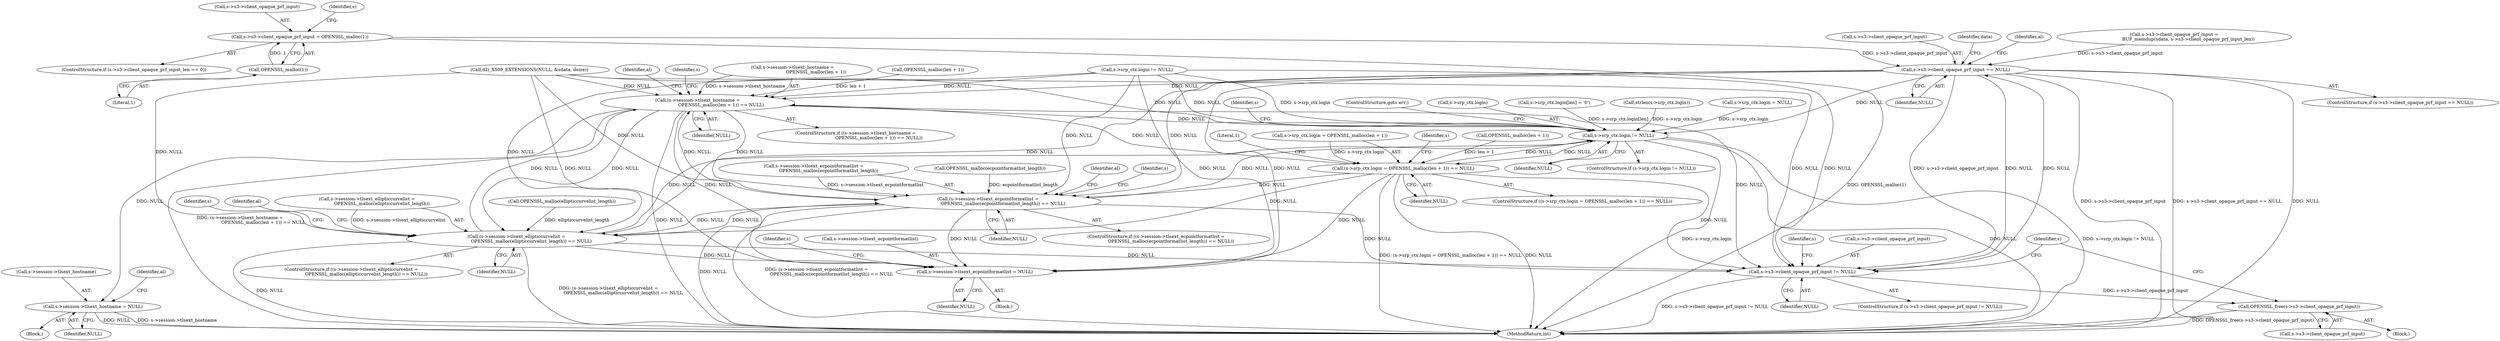 digraph "0_openssl_2c0d295e26306e15a92eb23a84a1802005c1c137@API" {
"1000859" [label="(Call,s->s3->client_opaque_prf_input = OPENSSL_malloc(1))"];
"1000865" [label="(Call,OPENSSL_malloc(1))"];
"1000882" [label="(Call,s->s3->client_opaque_prf_input == NULL)"];
"1000342" [label="(Call,(s->session->tlsext_hostname =\n                                 OPENSSL_malloc(len + 1)) == NULL)"];
"1000394" [label="(Call,s->session->tlsext_hostname = NULL)"];
"1000477" [label="(Call,s->srp_ctx.login != NULL)"];
"1000486" [label="(Call,(s->srp_ctx.login = OPENSSL_malloc(len + 1)) == NULL)"];
"1000573" [label="(Call,s->session->tlsext_ecpointformatlist = NULL)"];
"1000588" [label="(Call,(s->session->tlsext_ecpointformatlist =\n                     OPENSSL_malloc(ecpointformatlist_length)) == NULL)"];
"1000716" [label="(Call,(s->session->tlsext_ellipticcurvelist =\n                     OPENSSL_malloc(ellipticcurvelist_length)) == NULL)"];
"1000837" [label="(Call,s->s3->client_opaque_prf_input != NULL)"];
"1000845" [label="(Call,OPENSSL_free(s->s3->client_opaque_prf_input))"];
"1000483" [label="(Identifier,NULL)"];
"1000883" [label="(Call,s->s3->client_opaque_prf_input)"];
"1001223" [label="(Identifier,data)"];
"1000484" [label="(ControlStructure,goto err;)"];
"1000500" [label="(Literal,1)"];
"1000848" [label="(Identifier,s)"];
"1000882" [label="(Call,s->s3->client_opaque_prf_input == NULL)"];
"1000566" [label="(Block,)"];
"1000855" [label="(Identifier,s)"];
"1000844" [label="(Block,)"];
"1000583" [label="(Identifier,s)"];
"1000353" [label="(Identifier,NULL)"];
"1000588" [label="(Call,(s->session->tlsext_ecpointformatlist =\n                     OPENSSL_malloc(ecpointformatlist_length)) == NULL)"];
"1000860" [label="(Call,s->s3->client_opaque_prf_input)"];
"1000736" [label="(Identifier,s)"];
"1000504" [label="(Identifier,s)"];
"1000387" [label="(Block,)"];
"1000843" [label="(Identifier,NULL)"];
"1000173" [label="(Call,s->srp_ctx.login != NULL)"];
"1000400" [label="(Identifier,NULL)"];
"1000845" [label="(Call,OPENSSL_free(s->s3->client_opaque_prf_input))"];
"1000395" [label="(Call,s->session->tlsext_hostname)"];
"1000729" [label="(Identifier,al)"];
"1000865" [label="(Call,OPENSSL_malloc(1))"];
"1000497" [label="(Identifier,NULL)"];
"1000579" [label="(Identifier,NULL)"];
"1000881" [label="(ControlStructure,if (s->s3->client_opaque_prf_input == NULL))"];
"1000888" [label="(Identifier,NULL)"];
"1001268" [label="(MethodReturn,int)"];
"1000478" [label="(Call,s->srp_ctx.login)"];
"1000838" [label="(Call,s->s3->client_opaque_prf_input)"];
"1000837" [label="(Call,s->s3->client_opaque_prf_input != NULL)"];
"1000512" [label="(Call,s->srp_ctx.login[len] = '\0')"];
"1000349" [label="(Call,OPENSSL_malloc(len + 1))"];
"1000493" [label="(Call,OPENSSL_malloc(len + 1))"];
"1000357" [label="(Identifier,al)"];
"1000715" [label="(ControlStructure,if ((s->session->tlsext_ellipticcurvelist =\n                     OPENSSL_malloc(ellipticcurvelist_length)) == NULL))"];
"1000597" [label="(Identifier,NULL)"];
"1000601" [label="(Identifier,al)"];
"1000608" [label="(Identifier,s)"];
"1000394" [label="(Call,s->session->tlsext_hostname = NULL)"];
"1000485" [label="(ControlStructure,if ((s->srp_ctx.login = OPENSSL_malloc(len + 1)) == NULL))"];
"1000846" [label="(Call,s->s3->client_opaque_prf_input)"];
"1000573" [label="(Call,s->session->tlsext_ecpointformatlist = NULL)"];
"1000342" [label="(Call,(s->session->tlsext_hostname =\n                                 OPENSSL_malloc(len + 1)) == NULL)"];
"1000486" [label="(Call,(s->srp_ctx.login = OPENSSL_malloc(len + 1)) == NULL)"];
"1000523" [label="(Call,strlen(s->srp_ctx.login))"];
"1000364" [label="(Identifier,s)"];
"1000716" [label="(Call,(s->session->tlsext_ellipticcurvelist =\n                     OPENSSL_malloc(ellipticcurvelist_length)) == NULL)"];
"1000187" [label="(Call,s->srp_ctx.login = NULL)"];
"1000574" [label="(Call,s->session->tlsext_ecpointformatlist)"];
"1000589" [label="(Call,s->session->tlsext_ecpointformatlist =\n                     OPENSSL_malloc(ecpointformatlist_length))"];
"1000717" [label="(Call,s->session->tlsext_ellipticcurvelist =\n                     OPENSSL_malloc(ellipticcurvelist_length))"];
"1000341" [label="(ControlStructure,if ((s->session->tlsext_hostname =\n                                 OPENSSL_malloc(len + 1)) == NULL))"];
"1000725" [label="(Identifier,NULL)"];
"1000859" [label="(Call,s->s3->client_opaque_prf_input = OPENSSL_malloc(1))"];
"1000892" [label="(Identifier,al)"];
"1000851" [label="(ControlStructure,if (s->s3->client_opaque_prf_input_len == 0))"];
"1000403" [label="(Identifier,al)"];
"1000487" [label="(Call,s->srp_ctx.login = OPENSSL_malloc(len + 1))"];
"1000587" [label="(ControlStructure,if ((s->session->tlsext_ecpointformatlist =\n                     OPENSSL_malloc(ecpointformatlist_length)) == NULL))"];
"1000343" [label="(Call,s->session->tlsext_hostname =\n                                 OPENSSL_malloc(len + 1))"];
"1000866" [label="(Literal,1)"];
"1000476" [label="(ControlStructure,if (s->srp_ctx.login != NULL))"];
"1000490" [label="(Identifier,s)"];
"1000477" [label="(Call,s->srp_ctx.login != NULL)"];
"1000836" [label="(ControlStructure,if (s->s3->client_opaque_prf_input != NULL))"];
"1000723" [label="(Call,OPENSSL_malloc(ellipticcurvelist_length))"];
"1000885" [label="(Identifier,s)"];
"1001118" [label="(Call,d2i_X509_EXTENSIONS(NULL, &sdata, dsize))"];
"1000595" [label="(Call,OPENSSL_malloc(ecpointformatlist_length))"];
"1000868" [label="(Call,s->s3->client_opaque_prf_input =\n                    BUF_memdup(sdata, s->s3->client_opaque_prf_input_len))"];
"1000859" -> "1000851"  [label="AST: "];
"1000859" -> "1000865"  [label="CFG: "];
"1000860" -> "1000859"  [label="AST: "];
"1000865" -> "1000859"  [label="AST: "];
"1000885" -> "1000859"  [label="CFG: "];
"1000859" -> "1001268"  [label="DDG: OPENSSL_malloc(1)"];
"1000865" -> "1000859"  [label="DDG: 1"];
"1000859" -> "1000882"  [label="DDG: s->s3->client_opaque_prf_input"];
"1000865" -> "1000866"  [label="CFG: "];
"1000866" -> "1000865"  [label="AST: "];
"1000882" -> "1000881"  [label="AST: "];
"1000882" -> "1000888"  [label="CFG: "];
"1000883" -> "1000882"  [label="AST: "];
"1000888" -> "1000882"  [label="AST: "];
"1000892" -> "1000882"  [label="CFG: "];
"1001223" -> "1000882"  [label="CFG: "];
"1000882" -> "1001268"  [label="DDG: s->s3->client_opaque_prf_input"];
"1000882" -> "1001268"  [label="DDG: s->s3->client_opaque_prf_input == NULL"];
"1000882" -> "1001268"  [label="DDG: NULL"];
"1000882" -> "1000342"  [label="DDG: NULL"];
"1000882" -> "1000477"  [label="DDG: NULL"];
"1000882" -> "1000573"  [label="DDG: NULL"];
"1000882" -> "1000588"  [label="DDG: NULL"];
"1000882" -> "1000716"  [label="DDG: NULL"];
"1000882" -> "1000837"  [label="DDG: s->s3->client_opaque_prf_input"];
"1000882" -> "1000837"  [label="DDG: NULL"];
"1000868" -> "1000882"  [label="DDG: s->s3->client_opaque_prf_input"];
"1000837" -> "1000882"  [label="DDG: NULL"];
"1000342" -> "1000341"  [label="AST: "];
"1000342" -> "1000353"  [label="CFG: "];
"1000343" -> "1000342"  [label="AST: "];
"1000353" -> "1000342"  [label="AST: "];
"1000357" -> "1000342"  [label="CFG: "];
"1000364" -> "1000342"  [label="CFG: "];
"1000342" -> "1001268"  [label="DDG: NULL"];
"1000342" -> "1001268"  [label="DDG: (s->session->tlsext_hostname =\n                                 OPENSSL_malloc(len + 1)) == NULL"];
"1000343" -> "1000342"  [label="DDG: s->session->tlsext_hostname"];
"1000349" -> "1000342"  [label="DDG: len + 1"];
"1000588" -> "1000342"  [label="DDG: NULL"];
"1000486" -> "1000342"  [label="DDG: NULL"];
"1000716" -> "1000342"  [label="DDG: NULL"];
"1001118" -> "1000342"  [label="DDG: NULL"];
"1000173" -> "1000342"  [label="DDG: NULL"];
"1000342" -> "1000394"  [label="DDG: NULL"];
"1000342" -> "1000477"  [label="DDG: NULL"];
"1000342" -> "1000573"  [label="DDG: NULL"];
"1000342" -> "1000588"  [label="DDG: NULL"];
"1000342" -> "1000716"  [label="DDG: NULL"];
"1000342" -> "1000837"  [label="DDG: NULL"];
"1000394" -> "1000387"  [label="AST: "];
"1000394" -> "1000400"  [label="CFG: "];
"1000395" -> "1000394"  [label="AST: "];
"1000400" -> "1000394"  [label="AST: "];
"1000403" -> "1000394"  [label="CFG: "];
"1000394" -> "1001268"  [label="DDG: NULL"];
"1000394" -> "1001268"  [label="DDG: s->session->tlsext_hostname"];
"1000477" -> "1000476"  [label="AST: "];
"1000477" -> "1000483"  [label="CFG: "];
"1000478" -> "1000477"  [label="AST: "];
"1000483" -> "1000477"  [label="AST: "];
"1000484" -> "1000477"  [label="CFG: "];
"1000490" -> "1000477"  [label="CFG: "];
"1000477" -> "1001268"  [label="DDG: NULL"];
"1000477" -> "1001268"  [label="DDG: s->srp_ctx.login != NULL"];
"1000477" -> "1001268"  [label="DDG: s->srp_ctx.login"];
"1000187" -> "1000477"  [label="DDG: s->srp_ctx.login"];
"1000523" -> "1000477"  [label="DDG: s->srp_ctx.login"];
"1000512" -> "1000477"  [label="DDG: s->srp_ctx.login[len]"];
"1000173" -> "1000477"  [label="DDG: s->srp_ctx.login"];
"1000173" -> "1000477"  [label="DDG: NULL"];
"1000588" -> "1000477"  [label="DDG: NULL"];
"1000486" -> "1000477"  [label="DDG: NULL"];
"1000716" -> "1000477"  [label="DDG: NULL"];
"1001118" -> "1000477"  [label="DDG: NULL"];
"1000477" -> "1000486"  [label="DDG: NULL"];
"1000486" -> "1000485"  [label="AST: "];
"1000486" -> "1000497"  [label="CFG: "];
"1000487" -> "1000486"  [label="AST: "];
"1000497" -> "1000486"  [label="AST: "];
"1000500" -> "1000486"  [label="CFG: "];
"1000504" -> "1000486"  [label="CFG: "];
"1000486" -> "1001268"  [label="DDG: (s->srp_ctx.login = OPENSSL_malloc(len + 1)) == NULL"];
"1000486" -> "1001268"  [label="DDG: NULL"];
"1000487" -> "1000486"  [label="DDG: s->srp_ctx.login"];
"1000493" -> "1000486"  [label="DDG: len + 1"];
"1000486" -> "1000573"  [label="DDG: NULL"];
"1000486" -> "1000588"  [label="DDG: NULL"];
"1000486" -> "1000716"  [label="DDG: NULL"];
"1000486" -> "1000837"  [label="DDG: NULL"];
"1000573" -> "1000566"  [label="AST: "];
"1000573" -> "1000579"  [label="CFG: "];
"1000574" -> "1000573"  [label="AST: "];
"1000579" -> "1000573"  [label="AST: "];
"1000583" -> "1000573"  [label="CFG: "];
"1000588" -> "1000573"  [label="DDG: NULL"];
"1000716" -> "1000573"  [label="DDG: NULL"];
"1001118" -> "1000573"  [label="DDG: NULL"];
"1000173" -> "1000573"  [label="DDG: NULL"];
"1000588" -> "1000587"  [label="AST: "];
"1000588" -> "1000597"  [label="CFG: "];
"1000589" -> "1000588"  [label="AST: "];
"1000597" -> "1000588"  [label="AST: "];
"1000601" -> "1000588"  [label="CFG: "];
"1000608" -> "1000588"  [label="CFG: "];
"1000588" -> "1001268"  [label="DDG: NULL"];
"1000588" -> "1001268"  [label="DDG: (s->session->tlsext_ecpointformatlist =\n                     OPENSSL_malloc(ecpointformatlist_length)) == NULL"];
"1000589" -> "1000588"  [label="DDG: s->session->tlsext_ecpointformatlist"];
"1000595" -> "1000588"  [label="DDG: ecpointformatlist_length"];
"1000716" -> "1000588"  [label="DDG: NULL"];
"1001118" -> "1000588"  [label="DDG: NULL"];
"1000173" -> "1000588"  [label="DDG: NULL"];
"1000588" -> "1000716"  [label="DDG: NULL"];
"1000588" -> "1000837"  [label="DDG: NULL"];
"1000716" -> "1000715"  [label="AST: "];
"1000716" -> "1000725"  [label="CFG: "];
"1000717" -> "1000716"  [label="AST: "];
"1000725" -> "1000716"  [label="AST: "];
"1000729" -> "1000716"  [label="CFG: "];
"1000736" -> "1000716"  [label="CFG: "];
"1000716" -> "1001268"  [label="DDG: (s->session->tlsext_ellipticcurvelist =\n                     OPENSSL_malloc(ellipticcurvelist_length)) == NULL"];
"1000716" -> "1001268"  [label="DDG: NULL"];
"1000717" -> "1000716"  [label="DDG: s->session->tlsext_ellipticcurvelist"];
"1000723" -> "1000716"  [label="DDG: ellipticcurvelist_length"];
"1001118" -> "1000716"  [label="DDG: NULL"];
"1000173" -> "1000716"  [label="DDG: NULL"];
"1000716" -> "1000837"  [label="DDG: NULL"];
"1000837" -> "1000836"  [label="AST: "];
"1000837" -> "1000843"  [label="CFG: "];
"1000838" -> "1000837"  [label="AST: "];
"1000843" -> "1000837"  [label="AST: "];
"1000848" -> "1000837"  [label="CFG: "];
"1000855" -> "1000837"  [label="CFG: "];
"1000837" -> "1001268"  [label="DDG: s->s3->client_opaque_prf_input != NULL"];
"1001118" -> "1000837"  [label="DDG: NULL"];
"1000173" -> "1000837"  [label="DDG: NULL"];
"1000837" -> "1000845"  [label="DDG: s->s3->client_opaque_prf_input"];
"1000845" -> "1000844"  [label="AST: "];
"1000845" -> "1000846"  [label="CFG: "];
"1000846" -> "1000845"  [label="AST: "];
"1000855" -> "1000845"  [label="CFG: "];
"1000845" -> "1001268"  [label="DDG: OPENSSL_free(s->s3->client_opaque_prf_input)"];
}
